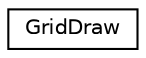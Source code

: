 digraph "Graphical Class Hierarchy"
{
  edge [fontname="Helvetica",fontsize="10",labelfontname="Helvetica",labelfontsize="10"];
  node [fontname="Helvetica",fontsize="10",shape=record];
  rankdir="LR";
  Node0 [label="GridDraw",height=0.2,width=0.4,color="black", fillcolor="white", style="filled",URL="$classGridDraw.html"];
}
